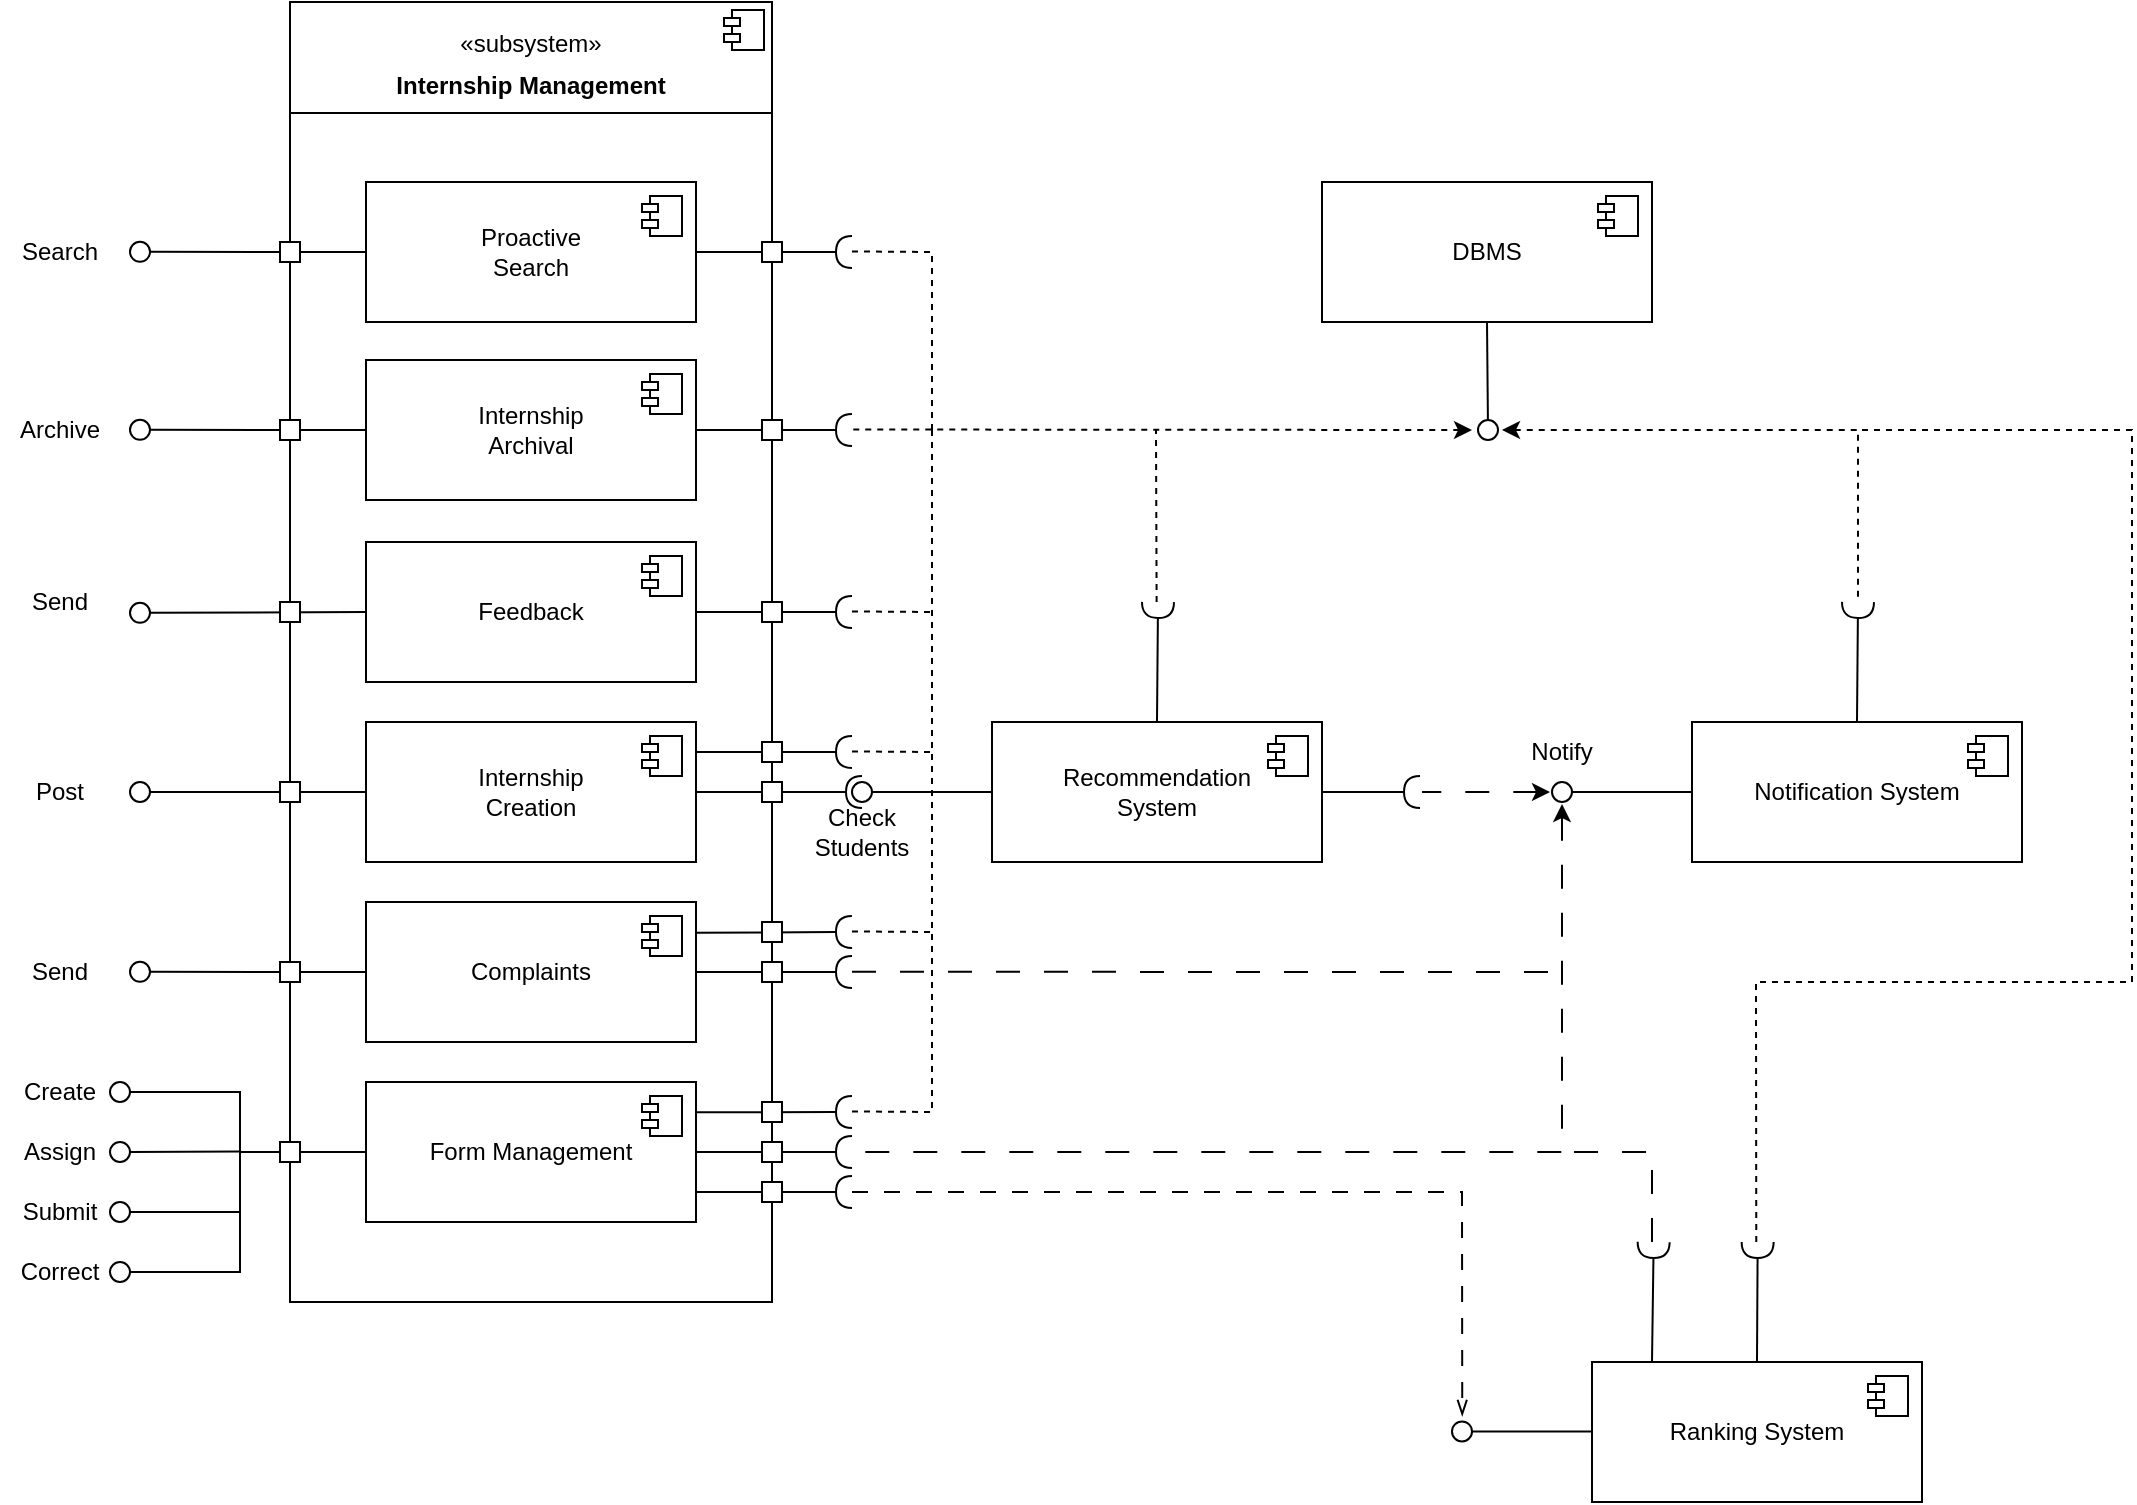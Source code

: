 <mxfile version="25.0.1">
  <diagram name="Page-1" id="SS5mV2IwoxL2u9Kzt-ll">
    <mxGraphModel dx="2516" dy="887" grid="1" gridSize="10" guides="1" tooltips="1" connect="1" arrows="1" fold="1" page="1" pageScale="1" pageWidth="850" pageHeight="1100" math="0" shadow="0">
      <root>
        <mxCell id="0" />
        <mxCell id="1" parent="0" />
        <mxCell id="YhtlrrU2tXOkQpEivEPp-15" value="&lt;div&gt;&lt;br&gt;&lt;/div&gt;&lt;div align=&quot;center&quot;&gt;«subsystem»&lt;/div&gt;&lt;p style=&quot;margin:0px;margin-top:6px;text-align:center;&quot;&gt;&lt;b&gt;Internship Management&lt;br&gt;&lt;/b&gt;&lt;/p&gt;&lt;hr size=&quot;1&quot; style=&quot;border-style:solid;&quot;&gt;&lt;p style=&quot;margin:0px;margin-left:8px;&quot;&gt;&lt;br&gt;&lt;/p&gt;" style="align=left;overflow=fill;html=1;dropTarget=0;whiteSpace=wrap;rounded=0;" parent="1" vertex="1">
          <mxGeometry x="-641" y="190" width="241" height="650" as="geometry" />
        </mxCell>
        <mxCell id="YhtlrrU2tXOkQpEivEPp-16" value="" style="shape=component;jettyWidth=8;jettyHeight=4;rounded=0;" parent="YhtlrrU2tXOkQpEivEPp-15" vertex="1">
          <mxGeometry x="1" width="20" height="20" relative="1" as="geometry">
            <mxPoint x="-24" y="4" as="offset" />
          </mxGeometry>
        </mxCell>
        <mxCell id="YhtlrrU2tXOkQpEivEPp-17" value="&lt;div&gt;Internship&lt;/div&gt;&lt;div&gt;Creation&lt;/div&gt;" style="html=1;dropTarget=0;whiteSpace=wrap;rounded=0;" parent="1" vertex="1">
          <mxGeometry x="-603" y="550" width="165" height="70" as="geometry" />
        </mxCell>
        <mxCell id="YhtlrrU2tXOkQpEivEPp-18" value="" style="shape=module;jettyWidth=8;jettyHeight=4;rounded=0;" parent="YhtlrrU2tXOkQpEivEPp-17" vertex="1">
          <mxGeometry x="1" width="20" height="20" relative="1" as="geometry">
            <mxPoint x="-27" y="7" as="offset" />
          </mxGeometry>
        </mxCell>
        <mxCell id="YhtlrrU2tXOkQpEivEPp-19" value="&lt;div&gt;Internship&lt;/div&gt;&lt;div&gt;Archival&lt;/div&gt;" style="html=1;dropTarget=0;whiteSpace=wrap;rounded=0;" parent="1" vertex="1">
          <mxGeometry x="-603" y="369" width="165" height="70" as="geometry" />
        </mxCell>
        <mxCell id="YhtlrrU2tXOkQpEivEPp-20" value="" style="shape=module;jettyWidth=8;jettyHeight=4;rounded=0;" parent="YhtlrrU2tXOkQpEivEPp-19" vertex="1">
          <mxGeometry x="1" width="20" height="20" relative="1" as="geometry">
            <mxPoint x="-27" y="7" as="offset" />
          </mxGeometry>
        </mxCell>
        <mxCell id="YhtlrrU2tXOkQpEivEPp-21" value="&lt;div&gt;Recommendation&lt;/div&gt;&lt;div&gt;System&lt;br&gt;&lt;/div&gt;" style="html=1;dropTarget=0;whiteSpace=wrap;rounded=0;" parent="1" vertex="1">
          <mxGeometry x="-290" y="550" width="165" height="70" as="geometry" />
        </mxCell>
        <mxCell id="YhtlrrU2tXOkQpEivEPp-22" value="" style="shape=module;jettyWidth=8;jettyHeight=4;rounded=0;" parent="YhtlrrU2tXOkQpEivEPp-21" vertex="1">
          <mxGeometry x="1" width="20" height="20" relative="1" as="geometry">
            <mxPoint x="-27" y="7" as="offset" />
          </mxGeometry>
        </mxCell>
        <mxCell id="YhtlrrU2tXOkQpEivEPp-31" value="Post" style="text;html=1;align=center;verticalAlign=middle;whiteSpace=wrap;rounded=0;" parent="1" vertex="1">
          <mxGeometry x="-786" y="570" width="60" height="30" as="geometry" />
        </mxCell>
        <mxCell id="YhtlrrU2tXOkQpEivEPp-32" value="Archive" style="text;html=1;align=center;verticalAlign=middle;whiteSpace=wrap;rounded=0;" parent="1" vertex="1">
          <mxGeometry x="-786" y="389" width="60" height="30" as="geometry" />
        </mxCell>
        <mxCell id="YhtlrrU2tXOkQpEivEPp-35" value="" style="rounded=0;orthogonalLoop=1;jettySize=auto;html=1;endArrow=halfCircle;endFill=0;endSize=6;strokeWidth=1;exitX=1;exitY=0.5;exitDx=0;exitDy=0;" parent="1" source="YhtlrrU2tXOkQpEivEPp-17" target="YhtlrrU2tXOkQpEivEPp-37" edge="1">
          <mxGeometry relative="1" as="geometry">
            <mxPoint x="-256" y="776" as="sourcePoint" />
          </mxGeometry>
        </mxCell>
        <mxCell id="YhtlrrU2tXOkQpEivEPp-36" value="" style="rounded=0;orthogonalLoop=1;jettySize=auto;html=1;endArrow=oval;endFill=0;sourcePerimeterSpacing=0;targetPerimeterSpacing=0;endSize=10;exitX=0;exitY=0.5;exitDx=0;exitDy=0;" parent="1" source="YhtlrrU2tXOkQpEivEPp-21" target="YhtlrrU2tXOkQpEivEPp-37" edge="1">
          <mxGeometry relative="1" as="geometry">
            <mxPoint x="-296" y="776" as="sourcePoint" />
          </mxGeometry>
        </mxCell>
        <mxCell id="YhtlrrU2tXOkQpEivEPp-37" value="" style="ellipse;whiteSpace=wrap;html=1;align=center;aspect=fixed;fillColor=none;strokeColor=none;resizable=0;perimeter=centerPerimeter;rotatable=0;allowArrows=0;points=[];outlineConnect=1;rounded=0;" parent="1" vertex="1">
          <mxGeometry x="-360" y="580" width="10" height="10" as="geometry" />
        </mxCell>
        <mxCell id="YhtlrrU2tXOkQpEivEPp-38" value="Check Students" style="text;html=1;align=center;verticalAlign=middle;whiteSpace=wrap;rounded=0;" parent="1" vertex="1">
          <mxGeometry x="-385" y="590" width="60" height="30" as="geometry" />
        </mxCell>
        <mxCell id="YhtlrrU2tXOkQpEivEPp-39" value="Notification System" style="html=1;dropTarget=0;whiteSpace=wrap;rounded=0;" parent="1" vertex="1">
          <mxGeometry x="60" y="550" width="165" height="70" as="geometry" />
        </mxCell>
        <mxCell id="YhtlrrU2tXOkQpEivEPp-40" value="" style="shape=module;jettyWidth=8;jettyHeight=4;rounded=0;" parent="YhtlrrU2tXOkQpEivEPp-39" vertex="1">
          <mxGeometry x="1" width="20" height="20" relative="1" as="geometry">
            <mxPoint x="-27" y="7" as="offset" />
          </mxGeometry>
        </mxCell>
        <mxCell id="YhtlrrU2tXOkQpEivEPp-42" value="" style="rounded=0;orthogonalLoop=1;jettySize=auto;html=1;endArrow=oval;endFill=0;sourcePerimeterSpacing=0;targetPerimeterSpacing=0;endSize=10;exitX=0;exitY=0.5;exitDx=0;exitDy=0;" parent="1" source="YhtlrrU2tXOkQpEivEPp-39" target="YhtlrrU2tXOkQpEivEPp-43" edge="1">
          <mxGeometry relative="1" as="geometry">
            <mxPoint x="-60" y="429" as="sourcePoint" />
          </mxGeometry>
        </mxCell>
        <mxCell id="YhtlrrU2tXOkQpEivEPp-43" value="" style="ellipse;whiteSpace=wrap;html=1;align=center;aspect=fixed;fillColor=none;strokeColor=none;resizable=0;perimeter=centerPerimeter;rotatable=0;allowArrows=0;points=[];outlineConnect=1;rounded=0;" parent="1" vertex="1">
          <mxGeometry x="-10" y="580" width="10" height="10" as="geometry" />
        </mxCell>
        <mxCell id="YhtlrrU2tXOkQpEivEPp-44" value="&lt;div&gt;Notify&lt;/div&gt;" style="text;html=1;align=center;verticalAlign=middle;whiteSpace=wrap;rounded=0;" parent="1" vertex="1">
          <mxGeometry x="-35" y="550" width="60" height="30" as="geometry" />
        </mxCell>
        <mxCell id="YhtlrrU2tXOkQpEivEPp-45" value="Feedback" style="html=1;dropTarget=0;whiteSpace=wrap;rounded=0;" parent="1" vertex="1">
          <mxGeometry x="-603" y="460" width="165" height="70" as="geometry" />
        </mxCell>
        <mxCell id="YhtlrrU2tXOkQpEivEPp-46" value="" style="shape=module;jettyWidth=8;jettyHeight=4;rounded=0;" parent="YhtlrrU2tXOkQpEivEPp-45" vertex="1">
          <mxGeometry x="1" width="20" height="20" relative="1" as="geometry">
            <mxPoint x="-27" y="7" as="offset" />
          </mxGeometry>
        </mxCell>
        <mxCell id="YhtlrrU2tXOkQpEivEPp-47" value="Complaints" style="html=1;dropTarget=0;whiteSpace=wrap;rounded=0;" parent="1" vertex="1">
          <mxGeometry x="-603" y="640" width="165" height="70" as="geometry" />
        </mxCell>
        <mxCell id="YhtlrrU2tXOkQpEivEPp-48" value="" style="shape=module;jettyWidth=8;jettyHeight=4;rounded=0;" parent="YhtlrrU2tXOkQpEivEPp-47" vertex="1">
          <mxGeometry x="1" width="20" height="20" relative="1" as="geometry">
            <mxPoint x="-27" y="7" as="offset" />
          </mxGeometry>
        </mxCell>
        <mxCell id="YhtlrrU2tXOkQpEivEPp-51" value="Send" style="text;html=1;align=center;verticalAlign=middle;whiteSpace=wrap;rounded=0;" parent="1" vertex="1">
          <mxGeometry x="-786" y="475" width="60" height="30" as="geometry" />
        </mxCell>
        <mxCell id="YhtlrrU2tXOkQpEivEPp-52" value="&lt;div&gt;Send&lt;/div&gt;" style="text;html=1;align=center;verticalAlign=middle;whiteSpace=wrap;rounded=0;" parent="1" vertex="1">
          <mxGeometry x="-786" y="660" width="60" height="30" as="geometry" />
        </mxCell>
        <mxCell id="YhtlrrU2tXOkQpEivEPp-53" value="&lt;div&gt;Proactive&lt;/div&gt;&lt;div&gt;Search&lt;br&gt;&lt;/div&gt;" style="html=1;dropTarget=0;whiteSpace=wrap;rounded=0;" parent="1" vertex="1">
          <mxGeometry x="-603" y="280" width="165" height="70" as="geometry" />
        </mxCell>
        <mxCell id="YhtlrrU2tXOkQpEivEPp-54" value="" style="shape=module;jettyWidth=8;jettyHeight=4;rounded=0;" parent="YhtlrrU2tXOkQpEivEPp-53" vertex="1">
          <mxGeometry x="1" width="20" height="20" relative="1" as="geometry">
            <mxPoint x="-27" y="7" as="offset" />
          </mxGeometry>
        </mxCell>
        <mxCell id="YhtlrrU2tXOkQpEivEPp-56" value="Search" style="text;html=1;align=center;verticalAlign=middle;whiteSpace=wrap;rounded=0;" parent="1" vertex="1">
          <mxGeometry x="-786" y="300" width="60" height="30" as="geometry" />
        </mxCell>
        <mxCell id="Fmgvw0RsWUHVvqzPKGO3-5" value="" style="rounded=0;orthogonalLoop=1;jettySize=auto;html=1;endArrow=oval;endFill=0;sourcePerimeterSpacing=0;targetPerimeterSpacing=0;endSize=10;exitX=0;exitY=0.5;exitDx=0;exitDy=0;" parent="1" source="YhtlrrU2tXOkQpEivEPp-17" edge="1">
          <mxGeometry relative="1" as="geometry">
            <mxPoint x="-611" y="584.58" as="sourcePoint" />
            <mxPoint x="-716" y="585" as="targetPoint" />
          </mxGeometry>
        </mxCell>
        <mxCell id="Fmgvw0RsWUHVvqzPKGO3-6" value="" style="rounded=0;orthogonalLoop=1;jettySize=auto;html=1;endArrow=oval;endFill=0;sourcePerimeterSpacing=0;targetPerimeterSpacing=0;endSize=10;exitX=0;exitY=0.5;exitDx=0;exitDy=0;" parent="1" source="YhtlrrU2tXOkQpEivEPp-19" edge="1">
          <mxGeometry relative="1" as="geometry">
            <mxPoint x="-611" y="403.5" as="sourcePoint" />
            <mxPoint x="-716" y="403.92" as="targetPoint" />
          </mxGeometry>
        </mxCell>
        <mxCell id="Fmgvw0RsWUHVvqzPKGO3-7" value="" style="rounded=0;orthogonalLoop=1;jettySize=auto;html=1;endArrow=oval;endFill=0;sourcePerimeterSpacing=0;targetPerimeterSpacing=0;endSize=10;exitX=0;exitY=0.5;exitDx=0;exitDy=0;" parent="1" source="YhtlrrU2tXOkQpEivEPp-45" edge="1">
          <mxGeometry relative="1" as="geometry">
            <mxPoint x="-611" y="495" as="sourcePoint" />
            <mxPoint x="-716" y="495.42" as="targetPoint" />
          </mxGeometry>
        </mxCell>
        <mxCell id="Fmgvw0RsWUHVvqzPKGO3-8" value="" style="rounded=0;orthogonalLoop=1;jettySize=auto;html=1;endArrow=oval;endFill=0;sourcePerimeterSpacing=0;targetPerimeterSpacing=0;endSize=10;exitX=0;exitY=0.5;exitDx=0;exitDy=0;" parent="1" source="YhtlrrU2tXOkQpEivEPp-47" edge="1">
          <mxGeometry relative="1" as="geometry">
            <mxPoint x="-611" y="674.5" as="sourcePoint" />
            <mxPoint x="-716" y="674.92" as="targetPoint" />
          </mxGeometry>
        </mxCell>
        <mxCell id="Fmgvw0RsWUHVvqzPKGO3-9" value="" style="rounded=0;orthogonalLoop=1;jettySize=auto;html=1;endArrow=oval;endFill=0;sourcePerimeterSpacing=0;targetPerimeterSpacing=0;endSize=10;exitX=0;exitY=0.5;exitDx=0;exitDy=0;" parent="1" source="YhtlrrU2tXOkQpEivEPp-53" edge="1">
          <mxGeometry relative="1" as="geometry">
            <mxPoint x="-611" y="314.5" as="sourcePoint" />
            <mxPoint x="-716" y="314.92" as="targetPoint" />
          </mxGeometry>
        </mxCell>
        <mxCell id="Fmgvw0RsWUHVvqzPKGO3-10" value="" style="whiteSpace=wrap;html=1;aspect=fixed;rounded=0;" parent="1" vertex="1">
          <mxGeometry x="-646" y="580" width="10" height="10" as="geometry" />
        </mxCell>
        <mxCell id="Fmgvw0RsWUHVvqzPKGO3-11" value="" style="whiteSpace=wrap;html=1;aspect=fixed;rounded=0;" parent="1" vertex="1">
          <mxGeometry x="-646" y="399" width="10" height="10" as="geometry" />
        </mxCell>
        <mxCell id="Fmgvw0RsWUHVvqzPKGO3-12" value="" style="whiteSpace=wrap;html=1;aspect=fixed;rounded=0;" parent="1" vertex="1">
          <mxGeometry x="-646" y="490" width="10" height="10" as="geometry" />
        </mxCell>
        <mxCell id="Fmgvw0RsWUHVvqzPKGO3-13" value="" style="whiteSpace=wrap;html=1;aspect=fixed;rounded=0;" parent="1" vertex="1">
          <mxGeometry x="-646" y="670" width="10" height="10" as="geometry" />
        </mxCell>
        <mxCell id="Fmgvw0RsWUHVvqzPKGO3-14" value="" style="whiteSpace=wrap;html=1;aspect=fixed;rounded=0;" parent="1" vertex="1">
          <mxGeometry x="-646" y="310" width="10" height="10" as="geometry" />
        </mxCell>
        <mxCell id="Fmgvw0RsWUHVvqzPKGO3-16" value="&lt;div&gt;Form Management&lt;/div&gt;" style="html=1;dropTarget=0;whiteSpace=wrap;rounded=0;" parent="1" vertex="1">
          <mxGeometry x="-603" y="730" width="165" height="70" as="geometry" />
        </mxCell>
        <mxCell id="Fmgvw0RsWUHVvqzPKGO3-17" value="" style="shape=module;jettyWidth=8;jettyHeight=4;rounded=0;" parent="Fmgvw0RsWUHVvqzPKGO3-16" vertex="1">
          <mxGeometry x="1" width="20" height="20" relative="1" as="geometry">
            <mxPoint x="-27" y="7" as="offset" />
          </mxGeometry>
        </mxCell>
        <mxCell id="Fmgvw0RsWUHVvqzPKGO3-18" value="Create" style="text;html=1;align=center;verticalAlign=middle;whiteSpace=wrap;rounded=0;" parent="1" vertex="1">
          <mxGeometry x="-786" y="720" width="60" height="30" as="geometry" />
        </mxCell>
        <mxCell id="Fmgvw0RsWUHVvqzPKGO3-19" value="" style="rounded=0;orthogonalLoop=1;jettySize=auto;html=1;endArrow=oval;endFill=0;sourcePerimeterSpacing=0;targetPerimeterSpacing=0;endSize=10;strokeColor=default;flowAnimation=0;snapToPoint=0;anchorPointDirection=1;fixDash=0;noJump=0;ignoreEdge=0;jumpStyle=none;entryX=1;entryY=0.5;entryDx=0;entryDy=0;" parent="1" target="Fmgvw0RsWUHVvqzPKGO3-18" edge="1">
          <mxGeometry relative="1" as="geometry">
            <mxPoint x="-666" y="765" as="sourcePoint" />
            <mxPoint x="-716" y="739.92" as="targetPoint" />
            <Array as="points">
              <mxPoint x="-666" y="735" />
            </Array>
          </mxGeometry>
        </mxCell>
        <mxCell id="Fmgvw0RsWUHVvqzPKGO3-31" value="Assign" style="text;html=1;align=center;verticalAlign=middle;whiteSpace=wrap;rounded=0;" parent="1" vertex="1">
          <mxGeometry x="-786" y="750" width="60" height="30" as="geometry" />
        </mxCell>
        <mxCell id="Fmgvw0RsWUHVvqzPKGO3-32" value="" style="rounded=0;orthogonalLoop=1;jettySize=auto;html=1;endArrow=oval;endFill=0;sourcePerimeterSpacing=0;targetPerimeterSpacing=0;endSize=10;exitX=0;exitY=0.5;exitDx=0;exitDy=0;entryX=1;entryY=0.5;entryDx=0;entryDy=0;" parent="1" target="Fmgvw0RsWUHVvqzPKGO3-31" edge="1">
          <mxGeometry relative="1" as="geometry">
            <mxPoint x="-666" y="764.79" as="sourcePoint" />
            <mxPoint x="-716" y="790" as="targetPoint" />
          </mxGeometry>
        </mxCell>
        <mxCell id="Fmgvw0RsWUHVvqzPKGO3-34" value="" style="rounded=0;orthogonalLoop=1;jettySize=auto;html=1;endArrow=halfCircle;endFill=0;endSize=6;strokeWidth=1;fontSize=12;curved=1;exitX=1;exitY=0.5;exitDx=0;exitDy=0;" parent="1" source="YhtlrrU2tXOkQpEivEPp-21" edge="1">
          <mxGeometry relative="1" as="geometry">
            <mxPoint x="-116" y="469" as="sourcePoint" />
            <mxPoint x="-76" y="585" as="targetPoint" />
          </mxGeometry>
        </mxCell>
        <mxCell id="Fmgvw0RsWUHVvqzPKGO3-36" value="" style="rounded=0;orthogonalLoop=1;jettySize=auto;html=1;endArrow=halfCircle;endFill=0;endSize=6;strokeWidth=1;fontSize=12;curved=1;exitX=1;exitY=0.5;exitDx=0;exitDy=0;" parent="1" source="YhtlrrU2tXOkQpEivEPp-47" edge="1">
          <mxGeometry relative="1" as="geometry">
            <mxPoint x="-446" y="674.71" as="sourcePoint" />
            <mxPoint x="-360" y="675" as="targetPoint" />
          </mxGeometry>
        </mxCell>
        <mxCell id="Fmgvw0RsWUHVvqzPKGO3-39" value="" style="rounded=0;orthogonalLoop=1;jettySize=auto;html=1;endArrow=halfCircle;endFill=0;endSize=6;strokeWidth=1;fontSize=12;curved=1;exitX=1;exitY=0.5;exitDx=0;exitDy=0;" parent="1" source="Fmgvw0RsWUHVvqzPKGO3-16" edge="1">
          <mxGeometry relative="1" as="geometry">
            <mxPoint x="-440" y="769" as="sourcePoint" />
            <mxPoint x="-360" y="765" as="targetPoint" />
          </mxGeometry>
        </mxCell>
        <mxCell id="Fmgvw0RsWUHVvqzPKGO3-46" value="" style="endArrow=none;html=1;entryX=0;entryY=0.5;entryDx=0;entryDy=0;" parent="1" target="Fmgvw0RsWUHVvqzPKGO3-16" edge="1">
          <mxGeometry width="50" height="50" relative="1" as="geometry">
            <mxPoint x="-666" y="765" as="sourcePoint" />
            <mxPoint x="-626" y="764.86" as="targetPoint" />
          </mxGeometry>
        </mxCell>
        <mxCell id="Fmgvw0RsWUHVvqzPKGO3-20" value="" style="whiteSpace=wrap;html=1;aspect=fixed;rounded=0;" parent="1" vertex="1">
          <mxGeometry x="-646" y="760" width="10" height="10" as="geometry" />
        </mxCell>
        <mxCell id="Fmgvw0RsWUHVvqzPKGO3-47" value="Correct" style="text;html=1;align=center;verticalAlign=middle;whiteSpace=wrap;rounded=0;" parent="1" vertex="1">
          <mxGeometry x="-786" y="810" width="60" height="30" as="geometry" />
        </mxCell>
        <mxCell id="Fmgvw0RsWUHVvqzPKGO3-48" value="" style="rounded=0;orthogonalLoop=1;jettySize=auto;html=1;endArrow=oval;endFill=0;sourcePerimeterSpacing=0;targetPerimeterSpacing=0;endSize=10;entryX=1;entryY=0.5;entryDx=0;entryDy=0;" parent="1" target="Fmgvw0RsWUHVvqzPKGO3-47" edge="1">
          <mxGeometry relative="1" as="geometry">
            <mxPoint x="-666" y="765" as="sourcePoint" />
            <mxPoint x="-726" y="800" as="targetPoint" />
            <Array as="points">
              <mxPoint x="-666" y="825" />
            </Array>
          </mxGeometry>
        </mxCell>
        <mxCell id="Fmgvw0RsWUHVvqzPKGO3-49" value="Submit" style="text;html=1;align=center;verticalAlign=middle;whiteSpace=wrap;rounded=0;" parent="1" vertex="1">
          <mxGeometry x="-786" y="780" width="60" height="30" as="geometry" />
        </mxCell>
        <mxCell id="Fmgvw0RsWUHVvqzPKGO3-50" value="" style="rounded=0;orthogonalLoop=1;jettySize=auto;html=1;endArrow=oval;endFill=0;sourcePerimeterSpacing=0;targetPerimeterSpacing=0;endSize=10;entryX=1;entryY=0.5;entryDx=0;entryDy=0;" parent="1" target="Fmgvw0RsWUHVvqzPKGO3-49" edge="1">
          <mxGeometry relative="1" as="geometry">
            <mxPoint x="-666" y="765" as="sourcePoint" />
            <mxPoint x="-726" y="790" as="targetPoint" />
            <Array as="points">
              <mxPoint x="-666" y="795" />
            </Array>
          </mxGeometry>
        </mxCell>
        <mxCell id="Fmgvw0RsWUHVvqzPKGO3-60" value="" style="endArrow=none;dashed=1;html=1;strokeColor=default;startArrow=classic;startFill=1;dashPattern=12 12;strokeWidth=1;" parent="1" edge="1">
          <mxGeometry width="50" height="50" relative="1" as="geometry">
            <mxPoint x="-11" y="585" as="sourcePoint" />
            <mxPoint x="-75" y="585" as="targetPoint" />
          </mxGeometry>
        </mxCell>
        <mxCell id="Fmgvw0RsWUHVvqzPKGO3-61" value="" style="endArrow=none;dashed=1;html=1;strokeColor=default;startArrow=classic;startFill=1;rounded=0;curved=0;dashPattern=12 12;strokeWidth=1;" parent="1" edge="1">
          <mxGeometry width="50" height="50" relative="1" as="geometry">
            <mxPoint x="-5" y="591" as="sourcePoint" />
            <mxPoint x="-360" y="764.94" as="targetPoint" />
            <Array as="points">
              <mxPoint x="-5" y="765" />
            </Array>
          </mxGeometry>
        </mxCell>
        <mxCell id="Fmgvw0RsWUHVvqzPKGO3-62" value="" style="endArrow=none;dashed=1;html=1;dashPattern=12 12;strokeWidth=1;" parent="1" edge="1">
          <mxGeometry width="50" height="50" relative="1" as="geometry">
            <mxPoint x="-360" y="674.9" as="sourcePoint" />
            <mxPoint x="-5" y="675" as="targetPoint" />
          </mxGeometry>
        </mxCell>
        <mxCell id="Fmgvw0RsWUHVvqzPKGO3-63" value="&lt;div&gt;DBMS&lt;/div&gt;" style="html=1;dropTarget=0;whiteSpace=wrap;rounded=0;" parent="1" vertex="1">
          <mxGeometry x="-125" y="280" width="165" height="70" as="geometry" />
        </mxCell>
        <mxCell id="Fmgvw0RsWUHVvqzPKGO3-64" value="" style="shape=module;jettyWidth=8;jettyHeight=4;rounded=0;" parent="Fmgvw0RsWUHVvqzPKGO3-63" vertex="1">
          <mxGeometry x="1" width="20" height="20" relative="1" as="geometry">
            <mxPoint x="-27" y="7" as="offset" />
          </mxGeometry>
        </mxCell>
        <mxCell id="Fmgvw0RsWUHVvqzPKGO3-65" value="" style="whiteSpace=wrap;html=1;aspect=fixed;rounded=0;" parent="1" vertex="1">
          <mxGeometry x="-405" y="670" width="10" height="10" as="geometry" />
        </mxCell>
        <mxCell id="Fmgvw0RsWUHVvqzPKGO3-66" value="" style="whiteSpace=wrap;html=1;aspect=fixed;rounded=0;" parent="1" vertex="1">
          <mxGeometry x="-405" y="760" width="10" height="10" as="geometry" />
        </mxCell>
        <mxCell id="Fmgvw0RsWUHVvqzPKGO3-67" value="" style="whiteSpace=wrap;html=1;aspect=fixed;rounded=0;" parent="1" vertex="1">
          <mxGeometry x="-405" y="580" width="10" height="10" as="geometry" />
        </mxCell>
        <mxCell id="Fmgvw0RsWUHVvqzPKGO3-69" value="" style="rounded=0;orthogonalLoop=1;jettySize=auto;html=1;endArrow=halfCircle;endFill=0;endSize=6;strokeWidth=1;fontSize=12;curved=1;exitX=1;exitY=0.5;exitDx=0;exitDy=0;" parent="1" source="YhtlrrU2tXOkQpEivEPp-45" edge="1">
          <mxGeometry relative="1" as="geometry">
            <mxPoint x="-438" y="495" as="sourcePoint" />
            <mxPoint x="-360" y="495" as="targetPoint" />
          </mxGeometry>
        </mxCell>
        <mxCell id="Fmgvw0RsWUHVvqzPKGO3-70" value="" style="whiteSpace=wrap;html=1;aspect=fixed;rounded=0;" parent="1" vertex="1">
          <mxGeometry x="-405" y="490" width="10" height="10" as="geometry" />
        </mxCell>
        <mxCell id="Fmgvw0RsWUHVvqzPKGO3-72" value="" style="rounded=0;orthogonalLoop=1;jettySize=auto;html=1;endArrow=halfCircle;endFill=0;endSize=6;strokeWidth=1;fontSize=12;curved=1;exitX=1;exitY=0.5;exitDx=0;exitDy=0;" parent="1" source="YhtlrrU2tXOkQpEivEPp-19" edge="1">
          <mxGeometry relative="1" as="geometry">
            <mxPoint x="-438" y="404" as="sourcePoint" />
            <mxPoint x="-360" y="404" as="targetPoint" />
          </mxGeometry>
        </mxCell>
        <mxCell id="Fmgvw0RsWUHVvqzPKGO3-73" value="" style="whiteSpace=wrap;html=1;aspect=fixed;rounded=0;" parent="1" vertex="1">
          <mxGeometry x="-405" y="399" width="10" height="10" as="geometry" />
        </mxCell>
        <mxCell id="Fmgvw0RsWUHVvqzPKGO3-74" value="" style="rounded=0;orthogonalLoop=1;jettySize=auto;html=1;endArrow=halfCircle;endFill=0;endSize=6;strokeWidth=1;fontSize=12;curved=1;exitX=1;exitY=0.5;exitDx=0;exitDy=0;" parent="1" source="YhtlrrU2tXOkQpEivEPp-53" edge="1">
          <mxGeometry relative="1" as="geometry">
            <mxPoint x="-438" y="315" as="sourcePoint" />
            <mxPoint x="-360" y="315" as="targetPoint" />
          </mxGeometry>
        </mxCell>
        <mxCell id="Fmgvw0RsWUHVvqzPKGO3-75" value="" style="whiteSpace=wrap;html=1;aspect=fixed;rounded=0;" parent="1" vertex="1">
          <mxGeometry x="-405" y="310" width="10" height="10" as="geometry" />
        </mxCell>
        <mxCell id="Fmgvw0RsWUHVvqzPKGO3-76" value="" style="rounded=0;orthogonalLoop=1;jettySize=auto;html=1;endArrow=oval;endFill=0;sourcePerimeterSpacing=0;targetPerimeterSpacing=0;endSize=10;exitX=0.5;exitY=1;exitDx=0;exitDy=0;" parent="1" source="Fmgvw0RsWUHVvqzPKGO3-63" edge="1">
          <mxGeometry relative="1" as="geometry">
            <mxPoint x="-41.5" y="354" as="sourcePoint" />
            <mxPoint x="-42" y="404" as="targetPoint" />
          </mxGeometry>
        </mxCell>
        <mxCell id="Fmgvw0RsWUHVvqzPKGO3-77" value="" style="endArrow=none;dashed=1;html=1;strokeColor=default;startArrow=classic;startFill=1;" parent="1" edge="1">
          <mxGeometry width="50" height="50" relative="1" as="geometry">
            <mxPoint x="-50" y="404" as="sourcePoint" />
            <mxPoint x="-360" y="403.76" as="targetPoint" />
          </mxGeometry>
        </mxCell>
        <mxCell id="Fmgvw0RsWUHVvqzPKGO3-80" value="" style="rounded=0;orthogonalLoop=1;jettySize=auto;html=1;endArrow=halfCircle;endFill=0;endSize=6;strokeWidth=1;fontSize=12;curved=1;exitX=1;exitY=0.22;exitDx=0;exitDy=0;exitPerimeter=0;" parent="1" source="YhtlrrU2tXOkQpEivEPp-47" edge="1">
          <mxGeometry relative="1" as="geometry">
            <mxPoint x="-438" y="655" as="sourcePoint" />
            <mxPoint x="-360" y="655" as="targetPoint" />
          </mxGeometry>
        </mxCell>
        <mxCell id="Fmgvw0RsWUHVvqzPKGO3-81" value="" style="whiteSpace=wrap;html=1;aspect=fixed;rounded=0;" parent="1" vertex="1">
          <mxGeometry x="-405" y="650" width="10" height="10" as="geometry" />
        </mxCell>
        <mxCell id="Fmgvw0RsWUHVvqzPKGO3-82" value="" style="rounded=0;orthogonalLoop=1;jettySize=auto;html=1;endArrow=halfCircle;endFill=0;endSize=6;strokeWidth=1;fontSize=12;curved=1;exitX=1.001;exitY=0.216;exitDx=0;exitDy=0;exitPerimeter=0;" parent="1" source="Fmgvw0RsWUHVvqzPKGO3-16" edge="1">
          <mxGeometry relative="1" as="geometry">
            <mxPoint x="-438" y="745" as="sourcePoint" />
            <mxPoint x="-360" y="745" as="targetPoint" />
          </mxGeometry>
        </mxCell>
        <mxCell id="Fmgvw0RsWUHVvqzPKGO3-83" value="" style="whiteSpace=wrap;html=1;aspect=fixed;rounded=0;" parent="1" vertex="1">
          <mxGeometry x="-405" y="740" width="10" height="10" as="geometry" />
        </mxCell>
        <mxCell id="Fmgvw0RsWUHVvqzPKGO3-85" value="" style="endArrow=none;dashed=1;html=1;strokeWidth=1;rounded=0;curved=0;" parent="1" edge="1">
          <mxGeometry width="50" height="50" relative="1" as="geometry">
            <mxPoint x="-360" y="744.71" as="sourcePoint" />
            <mxPoint x="-320" y="404" as="targetPoint" />
            <Array as="points">
              <mxPoint x="-320" y="745" />
            </Array>
          </mxGeometry>
        </mxCell>
        <mxCell id="Fmgvw0RsWUHVvqzPKGO3-86" value="" style="endArrow=none;dashed=1;html=1;" parent="1" edge="1">
          <mxGeometry width="50" height="50" relative="1" as="geometry">
            <mxPoint x="-360" y="494.71" as="sourcePoint" />
            <mxPoint x="-320" y="495" as="targetPoint" />
          </mxGeometry>
        </mxCell>
        <mxCell id="Fmgvw0RsWUHVvqzPKGO3-87" value="" style="endArrow=none;dashed=1;html=1;rounded=0;curved=0;" parent="1" edge="1">
          <mxGeometry width="50" height="50" relative="1" as="geometry">
            <mxPoint x="-360" y="314.71" as="sourcePoint" />
            <mxPoint x="-320" y="404" as="targetPoint" />
            <Array as="points">
              <mxPoint x="-320" y="315" />
            </Array>
          </mxGeometry>
        </mxCell>
        <mxCell id="Fmgvw0RsWUHVvqzPKGO3-88" value="" style="endArrow=none;dashed=1;html=1;" parent="1" edge="1">
          <mxGeometry width="50" height="50" relative="1" as="geometry">
            <mxPoint x="-360" y="654.71" as="sourcePoint" />
            <mxPoint x="-320" y="655" as="targetPoint" />
          </mxGeometry>
        </mxCell>
        <mxCell id="Fmgvw0RsWUHVvqzPKGO3-91" value="" style="rounded=0;orthogonalLoop=1;jettySize=auto;html=1;endArrow=halfCircle;endFill=0;endSize=6;strokeWidth=1;fontSize=12;curved=1;exitX=1.001;exitY=0.215;exitDx=0;exitDy=0;exitPerimeter=0;" parent="1" source="YhtlrrU2tXOkQpEivEPp-17" edge="1">
          <mxGeometry relative="1" as="geometry">
            <mxPoint x="-438" y="565" as="sourcePoint" />
            <mxPoint x="-360" y="565" as="targetPoint" />
          </mxGeometry>
        </mxCell>
        <mxCell id="Fmgvw0RsWUHVvqzPKGO3-92" value="" style="whiteSpace=wrap;html=1;aspect=fixed;rounded=0;" parent="1" vertex="1">
          <mxGeometry x="-405" y="560" width="10" height="10" as="geometry" />
        </mxCell>
        <mxCell id="Fmgvw0RsWUHVvqzPKGO3-93" value="" style="endArrow=none;dashed=1;html=1;" parent="1" edge="1">
          <mxGeometry width="50" height="50" relative="1" as="geometry">
            <mxPoint x="-360" y="564.71" as="sourcePoint" />
            <mxPoint x="-320" y="565" as="targetPoint" />
          </mxGeometry>
        </mxCell>
        <mxCell id="Fmgvw0RsWUHVvqzPKGO3-94" value="" style="rounded=0;orthogonalLoop=1;jettySize=auto;html=1;endArrow=halfCircle;endFill=0;endSize=6;strokeWidth=1;fontSize=12;curved=1;exitX=0.5;exitY=0;exitDx=0;exitDy=0;" parent="1" source="YhtlrrU2tXOkQpEivEPp-21" edge="1">
          <mxGeometry relative="1" as="geometry">
            <mxPoint x="-200" y="505" as="sourcePoint" />
            <mxPoint x="-207" y="490" as="targetPoint" />
          </mxGeometry>
        </mxCell>
        <mxCell id="Fmgvw0RsWUHVvqzPKGO3-95" value="" style="rounded=0;orthogonalLoop=1;jettySize=auto;html=1;endArrow=halfCircle;endFill=0;endSize=6;strokeWidth=1;fontSize=12;curved=1;exitX=0.5;exitY=0;exitDx=0;exitDy=0;" parent="1" source="YhtlrrU2tXOkQpEivEPp-39" edge="1">
          <mxGeometry relative="1" as="geometry">
            <mxPoint x="130" y="550" as="sourcePoint" />
            <mxPoint x="143" y="490" as="targetPoint" />
          </mxGeometry>
        </mxCell>
        <mxCell id="Fmgvw0RsWUHVvqzPKGO3-96" value="" style="endArrow=none;dashed=1;html=1;strokeColor=default;startArrow=classic;startFill=1;rounded=0;curved=0;" parent="1" edge="1">
          <mxGeometry width="50" height="50" relative="1" as="geometry">
            <mxPoint x="-35" y="404" as="sourcePoint" />
            <mxPoint x="143" y="490" as="targetPoint" />
            <Array as="points">
              <mxPoint x="143" y="404" />
            </Array>
          </mxGeometry>
        </mxCell>
        <mxCell id="Fmgvw0RsWUHVvqzPKGO3-97" value="" style="endArrow=none;dashed=1;html=1;" parent="1" edge="1">
          <mxGeometry width="50" height="50" relative="1" as="geometry">
            <mxPoint x="-207.69" y="490" as="sourcePoint" />
            <mxPoint x="-208" y="404" as="targetPoint" />
          </mxGeometry>
        </mxCell>
        <mxCell id="Fmgvw0RsWUHVvqzPKGO3-98" value="Ranking System" style="html=1;dropTarget=0;whiteSpace=wrap;rounded=0;" parent="1" vertex="1">
          <mxGeometry x="10" y="870" width="165" height="70" as="geometry" />
        </mxCell>
        <mxCell id="Fmgvw0RsWUHVvqzPKGO3-99" value="" style="shape=module;jettyWidth=8;jettyHeight=4;rounded=0;" parent="Fmgvw0RsWUHVvqzPKGO3-98" vertex="1">
          <mxGeometry x="1" width="20" height="20" relative="1" as="geometry">
            <mxPoint x="-27" y="7" as="offset" />
          </mxGeometry>
        </mxCell>
        <mxCell id="Fmgvw0RsWUHVvqzPKGO3-100" value="" style="rounded=0;orthogonalLoop=1;jettySize=auto;html=1;endArrow=halfCircle;endFill=0;endSize=6;strokeWidth=1;fontSize=12;curved=1;exitX=1.001;exitY=0.216;exitDx=0;exitDy=0;exitPerimeter=0;" parent="1" edge="1">
          <mxGeometry relative="1" as="geometry">
            <mxPoint x="-438" y="785" as="sourcePoint" />
            <mxPoint x="-360" y="785" as="targetPoint" />
          </mxGeometry>
        </mxCell>
        <mxCell id="Fmgvw0RsWUHVvqzPKGO3-101" value="" style="whiteSpace=wrap;html=1;aspect=fixed;rounded=0;" parent="1" vertex="1">
          <mxGeometry x="-405" y="780" width="10" height="10" as="geometry" />
        </mxCell>
        <mxCell id="Fmgvw0RsWUHVvqzPKGO3-102" value="" style="rounded=0;orthogonalLoop=1;jettySize=auto;html=1;endArrow=oval;endFill=0;sourcePerimeterSpacing=0;targetPerimeterSpacing=0;endSize=10;exitX=0;exitY=0.5;exitDx=0;exitDy=0;" parent="1" edge="1">
          <mxGeometry relative="1" as="geometry">
            <mxPoint x="10" y="904.71" as="sourcePoint" />
            <mxPoint x="-55" y="904.71" as="targetPoint" />
          </mxGeometry>
        </mxCell>
        <mxCell id="Fmgvw0RsWUHVvqzPKGO3-103" value="" style="endArrow=openThin;html=1;rounded=0;curved=0;dashed=1;dashPattern=8 8;endFill=0;" parent="1" edge="1">
          <mxGeometry width="50" height="50" relative="1" as="geometry">
            <mxPoint x="-360" y="785" as="sourcePoint" />
            <mxPoint x="-54.872" y="897" as="targetPoint" />
            <Array as="points">
              <mxPoint x="-55" y="785" />
            </Array>
          </mxGeometry>
        </mxCell>
        <mxCell id="Fmgvw0RsWUHVvqzPKGO3-104" value="" style="rounded=0;orthogonalLoop=1;jettySize=auto;html=1;endArrow=halfCircle;endFill=0;endSize=6;strokeWidth=1;fontSize=12;curved=1;exitX=0.5;exitY=0;exitDx=0;exitDy=0;" parent="1" source="Fmgvw0RsWUHVvqzPKGO3-98" edge="1">
          <mxGeometry relative="1" as="geometry">
            <mxPoint x="92.83" y="870" as="sourcePoint" />
            <mxPoint x="92.83" y="810" as="targetPoint" />
          </mxGeometry>
        </mxCell>
        <mxCell id="Fmgvw0RsWUHVvqzPKGO3-105" value="" style="endArrow=none;dashed=1;html=1;rounded=0;curved=0;" parent="1" edge="1">
          <mxGeometry width="50" height="50" relative="1" as="geometry">
            <mxPoint x="92.14" y="810" as="sourcePoint" />
            <mxPoint x="143" y="404" as="targetPoint" />
            <Array as="points">
              <mxPoint x="92" y="680" />
              <mxPoint x="280" y="680" />
              <mxPoint x="280" y="404" />
            </Array>
          </mxGeometry>
        </mxCell>
        <mxCell id="Ro5a3cx2kLhtpnPiao3T-1" value="" style="rounded=0;orthogonalLoop=1;jettySize=auto;html=1;endArrow=halfCircle;endFill=0;endSize=6;strokeWidth=1;fontSize=12;curved=1;exitX=0.5;exitY=0;exitDx=0;exitDy=0;" edge="1" parent="1">
          <mxGeometry relative="1" as="geometry">
            <mxPoint x="40" y="870" as="sourcePoint" />
            <mxPoint x="40.83" y="810" as="targetPoint" />
          </mxGeometry>
        </mxCell>
        <mxCell id="Ro5a3cx2kLhtpnPiao3T-2" value="" style="endArrow=none;dashed=1;html=1;rounded=0;dashPattern=12 12;" edge="1" parent="1">
          <mxGeometry width="50" height="50" relative="1" as="geometry">
            <mxPoint x="40" y="810" as="sourcePoint" />
            <mxPoint x="-5" y="765" as="targetPoint" />
            <Array as="points">
              <mxPoint x="40" y="765" />
            </Array>
          </mxGeometry>
        </mxCell>
      </root>
    </mxGraphModel>
  </diagram>
</mxfile>
